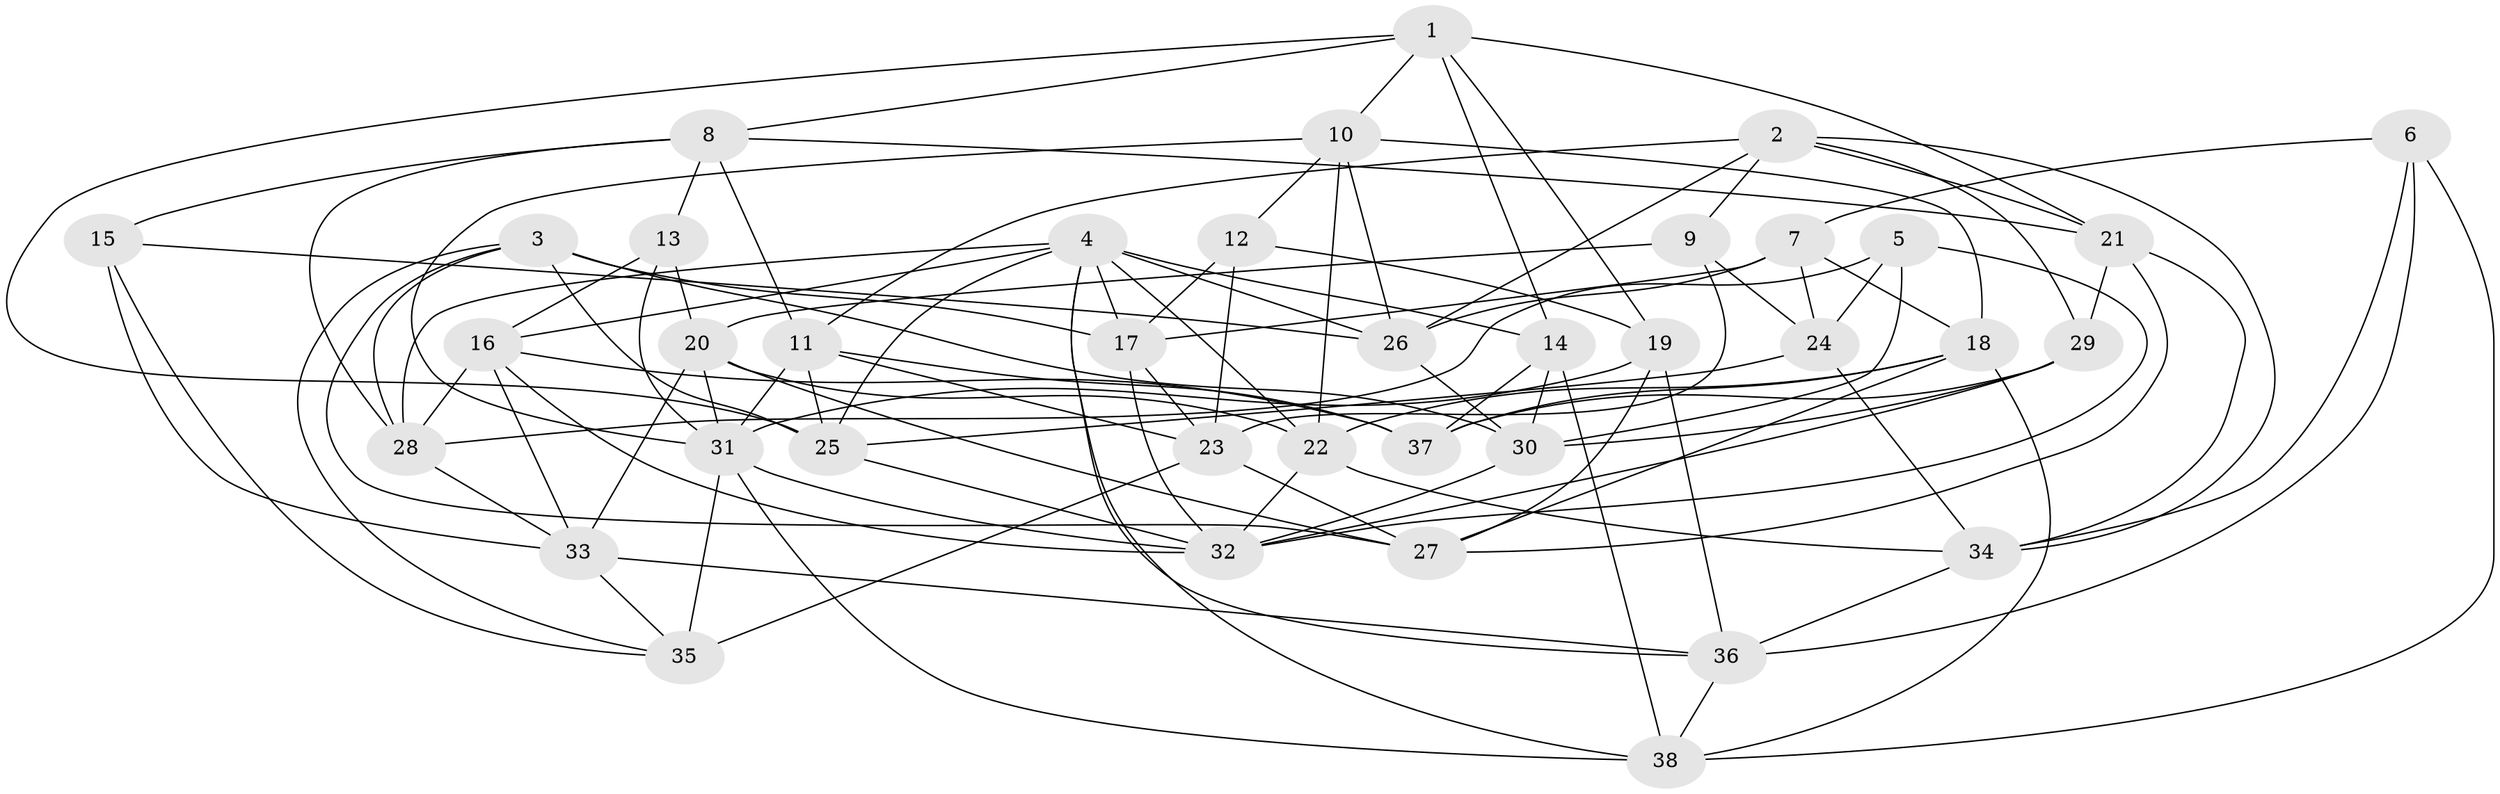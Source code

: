 // original degree distribution, {4: 1.0}
// Generated by graph-tools (version 1.1) at 2025/26/03/09/25 03:26:58]
// undirected, 38 vertices, 108 edges
graph export_dot {
graph [start="1"]
  node [color=gray90,style=filled];
  1;
  2;
  3;
  4;
  5;
  6;
  7;
  8;
  9;
  10;
  11;
  12;
  13;
  14;
  15;
  16;
  17;
  18;
  19;
  20;
  21;
  22;
  23;
  24;
  25;
  26;
  27;
  28;
  29;
  30;
  31;
  32;
  33;
  34;
  35;
  36;
  37;
  38;
  1 -- 8 [weight=1.0];
  1 -- 10 [weight=1.0];
  1 -- 14 [weight=1.0];
  1 -- 19 [weight=1.0];
  1 -- 21 [weight=1.0];
  1 -- 25 [weight=1.0];
  2 -- 9 [weight=1.0];
  2 -- 11 [weight=1.0];
  2 -- 21 [weight=1.0];
  2 -- 26 [weight=1.0];
  2 -- 29 [weight=1.0];
  2 -- 34 [weight=1.0];
  3 -- 17 [weight=1.0];
  3 -- 25 [weight=1.0];
  3 -- 27 [weight=1.0];
  3 -- 28 [weight=1.0];
  3 -- 30 [weight=1.0];
  3 -- 35 [weight=1.0];
  4 -- 14 [weight=2.0];
  4 -- 16 [weight=1.0];
  4 -- 17 [weight=1.0];
  4 -- 22 [weight=1.0];
  4 -- 25 [weight=1.0];
  4 -- 26 [weight=1.0];
  4 -- 28 [weight=1.0];
  4 -- 36 [weight=1.0];
  4 -- 38 [weight=1.0];
  5 -- 24 [weight=1.0];
  5 -- 28 [weight=1.0];
  5 -- 30 [weight=1.0];
  5 -- 32 [weight=1.0];
  6 -- 7 [weight=1.0];
  6 -- 34 [weight=1.0];
  6 -- 36 [weight=1.0];
  6 -- 38 [weight=1.0];
  7 -- 17 [weight=1.0];
  7 -- 18 [weight=1.0];
  7 -- 24 [weight=2.0];
  7 -- 26 [weight=1.0];
  8 -- 11 [weight=1.0];
  8 -- 13 [weight=1.0];
  8 -- 15 [weight=1.0];
  8 -- 21 [weight=1.0];
  8 -- 28 [weight=1.0];
  9 -- 20 [weight=1.0];
  9 -- 23 [weight=1.0];
  9 -- 24 [weight=1.0];
  10 -- 12 [weight=1.0];
  10 -- 18 [weight=1.0];
  10 -- 22 [weight=1.0];
  10 -- 26 [weight=1.0];
  10 -- 31 [weight=1.0];
  11 -- 23 [weight=1.0];
  11 -- 25 [weight=1.0];
  11 -- 31 [weight=1.0];
  11 -- 37 [weight=1.0];
  12 -- 17 [weight=1.0];
  12 -- 19 [weight=1.0];
  12 -- 23 [weight=1.0];
  13 -- 16 [weight=1.0];
  13 -- 20 [weight=1.0];
  13 -- 31 [weight=1.0];
  14 -- 30 [weight=1.0];
  14 -- 37 [weight=1.0];
  14 -- 38 [weight=1.0];
  15 -- 26 [weight=1.0];
  15 -- 33 [weight=1.0];
  15 -- 35 [weight=1.0];
  16 -- 28 [weight=1.0];
  16 -- 32 [weight=1.0];
  16 -- 33 [weight=1.0];
  16 -- 37 [weight=1.0];
  17 -- 23 [weight=1.0];
  17 -- 32 [weight=1.0];
  18 -- 22 [weight=1.0];
  18 -- 27 [weight=1.0];
  18 -- 37 [weight=1.0];
  18 -- 38 [weight=1.0];
  19 -- 27 [weight=1.0];
  19 -- 31 [weight=2.0];
  19 -- 36 [weight=1.0];
  20 -- 22 [weight=1.0];
  20 -- 27 [weight=1.0];
  20 -- 31 [weight=1.0];
  20 -- 33 [weight=1.0];
  21 -- 27 [weight=1.0];
  21 -- 29 [weight=1.0];
  21 -- 34 [weight=1.0];
  22 -- 32 [weight=1.0];
  22 -- 34 [weight=1.0];
  23 -- 27 [weight=1.0];
  23 -- 35 [weight=1.0];
  24 -- 25 [weight=1.0];
  24 -- 34 [weight=1.0];
  25 -- 32 [weight=1.0];
  26 -- 30 [weight=1.0];
  28 -- 33 [weight=1.0];
  29 -- 30 [weight=1.0];
  29 -- 32 [weight=1.0];
  29 -- 37 [weight=2.0];
  30 -- 32 [weight=1.0];
  31 -- 32 [weight=1.0];
  31 -- 35 [weight=2.0];
  31 -- 38 [weight=1.0];
  33 -- 35 [weight=1.0];
  33 -- 36 [weight=1.0];
  34 -- 36 [weight=1.0];
  36 -- 38 [weight=1.0];
}

